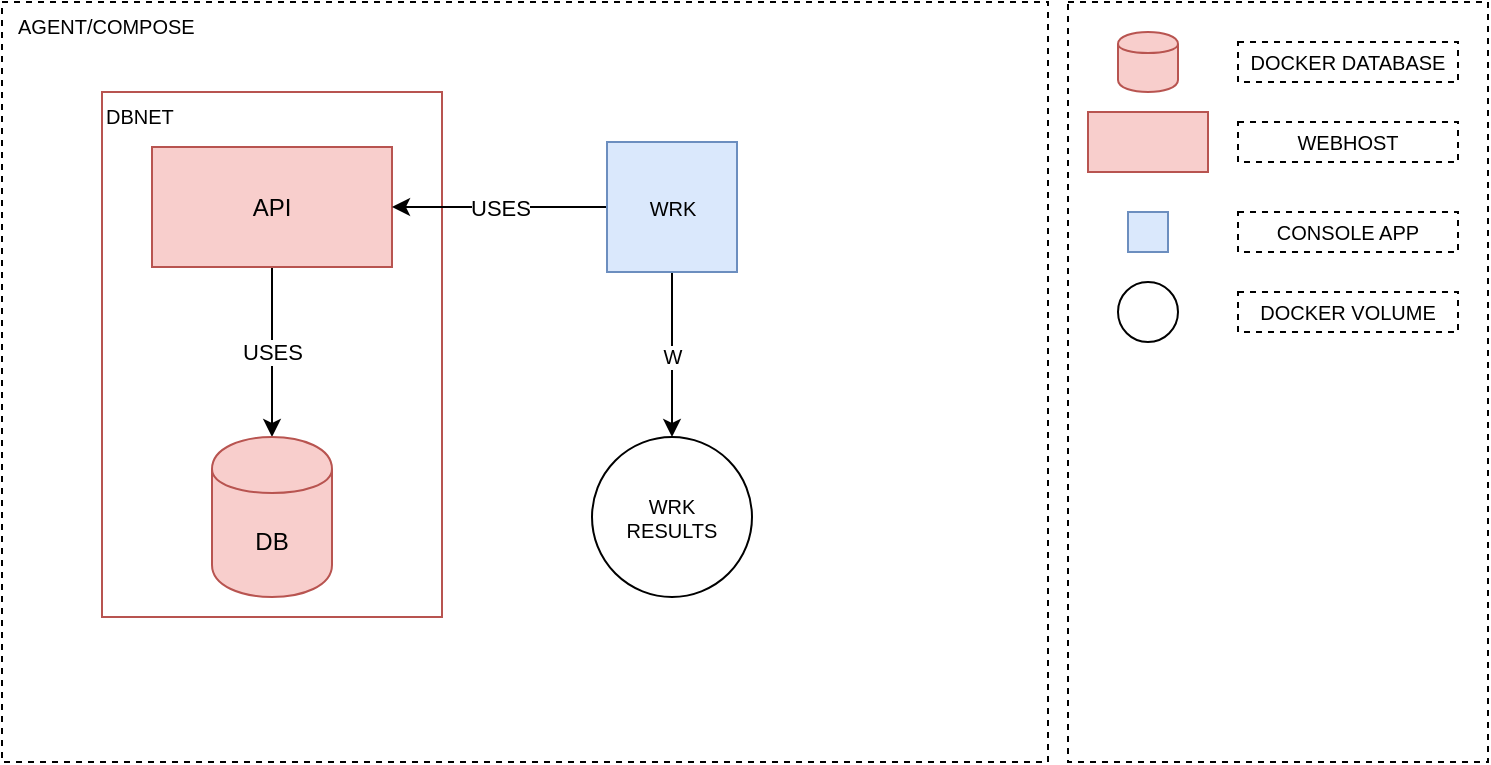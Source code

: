 <mxfile version="12.6.5" type="device"><diagram id="VlPCqAMCAFBjUR5GGe-e" name="Page-1"><mxGraphModel dx="1086" dy="846" grid="1" gridSize="10" guides="1" tooltips="1" connect="1" arrows="1" fold="1" page="1" pageScale="1" pageWidth="850" pageHeight="1100" math="0" shadow="0"><root><mxCell id="0"/><mxCell id="1" parent="0"/><mxCell id="T6uNcxSyMV3f-XJsZI2h-1" value="AGENT/COMPOSE" style="rounded=0;whiteSpace=wrap;html=1;dashed=1;strokeColor=#000000;fillColor=none;fontSize=10;align=left;verticalAlign=top;spacingLeft=6;" vertex="1" parent="1"><mxGeometry x="60" y="50" width="523" height="380" as="geometry"/></mxCell><mxCell id="T6uNcxSyMV3f-XJsZI2h-2" value="" style="rounded=0;whiteSpace=wrap;html=1;dashed=1;strokeColor=#000000;fillColor=none;fontSize=10;align=center;" vertex="1" parent="1"><mxGeometry x="593" y="50" width="210" height="380" as="geometry"/></mxCell><mxCell id="T6uNcxSyMV3f-XJsZI2h-3" value="DBNET" style="rounded=0;whiteSpace=wrap;html=1;fillColor=none;strokeColor=#b85450;verticalAlign=top;align=left;fontSize=10;" vertex="1" parent="1"><mxGeometry x="110" y="95" width="170" height="262.5" as="geometry"/></mxCell><mxCell id="T6uNcxSyMV3f-XJsZI2h-4" value="USES" style="edgeStyle=orthogonalEdgeStyle;rounded=0;orthogonalLoop=1;jettySize=auto;html=1;" edge="1" parent="1" source="T6uNcxSyMV3f-XJsZI2h-5" target="T6uNcxSyMV3f-XJsZI2h-6"><mxGeometry relative="1" as="geometry"/></mxCell><mxCell id="T6uNcxSyMV3f-XJsZI2h-5" value="API" style="rounded=0;whiteSpace=wrap;html=1;fillColor=#f8cecc;strokeColor=#b85450;" vertex="1" parent="1"><mxGeometry x="135" y="122.5" width="120" height="60" as="geometry"/></mxCell><mxCell id="T6uNcxSyMV3f-XJsZI2h-6" value="DB" style="shape=cylinder;whiteSpace=wrap;html=1;boundedLbl=1;backgroundOutline=1;fillColor=#f8cecc;strokeColor=#b85450;" vertex="1" parent="1"><mxGeometry x="165" y="267.5" width="60" height="80" as="geometry"/></mxCell><mxCell id="T6uNcxSyMV3f-XJsZI2h-7" value="WRK&lt;br&gt;RESULTS" style="ellipse;whiteSpace=wrap;html=1;aspect=fixed;fillColor=none;fontSize=10;align=center;" vertex="1" parent="1"><mxGeometry x="355" y="267.5" width="80" height="80" as="geometry"/></mxCell><mxCell id="T6uNcxSyMV3f-XJsZI2h-8" value="" style="shape=cylinder;whiteSpace=wrap;html=1;boundedLbl=1;backgroundOutline=1;fillColor=#f8cecc;fontSize=10;align=center;strokeColor=#b85450;" vertex="1" parent="1"><mxGeometry x="618" y="65" width="30" height="30" as="geometry"/></mxCell><mxCell id="T6uNcxSyMV3f-XJsZI2h-9" value="DOCKER DATABASE" style="text;html=1;strokeColor=#000000;fillColor=none;align=center;verticalAlign=middle;whiteSpace=wrap;rounded=0;fontSize=10;dashed=1;" vertex="1" parent="1"><mxGeometry x="678" y="70" width="110" height="20" as="geometry"/></mxCell><mxCell id="T6uNcxSyMV3f-XJsZI2h-10" value="" style="rounded=0;whiteSpace=wrap;html=1;fillColor=#f8cecc;strokeColor=#b85450;" vertex="1" parent="1"><mxGeometry x="603" y="105" width="60" height="30" as="geometry"/></mxCell><mxCell id="T6uNcxSyMV3f-XJsZI2h-11" style="edgeStyle=orthogonalEdgeStyle;rounded=0;orthogonalLoop=1;jettySize=auto;html=1;exitX=0.5;exitY=1;exitDx=0;exitDy=0;fontSize=10;" edge="1" parent="1" source="T6uNcxSyMV3f-XJsZI2h-9" target="T6uNcxSyMV3f-XJsZI2h-9"><mxGeometry relative="1" as="geometry"/></mxCell><mxCell id="T6uNcxSyMV3f-XJsZI2h-12" value="WEBHOST" style="text;html=1;strokeColor=#000000;fillColor=none;align=center;verticalAlign=middle;whiteSpace=wrap;rounded=0;fontSize=10;dashed=1;" vertex="1" parent="1"><mxGeometry x="678" y="110" width="110" height="20" as="geometry"/></mxCell><mxCell id="T6uNcxSyMV3f-XJsZI2h-13" value="" style="rounded=0;whiteSpace=wrap;html=1;fillColor=#dae8fc;fontSize=10;align=center;strokeColor=#6c8ebf;" vertex="1" parent="1"><mxGeometry x="623" y="155" width="20" height="20" as="geometry"/></mxCell><mxCell id="T6uNcxSyMV3f-XJsZI2h-14" value="CONSOLE APP" style="text;html=1;strokeColor=#000000;fillColor=none;align=center;verticalAlign=middle;whiteSpace=wrap;rounded=0;fontSize=10;dashed=1;" vertex="1" parent="1"><mxGeometry x="678" y="155" width="110" height="20" as="geometry"/></mxCell><mxCell id="T6uNcxSyMV3f-XJsZI2h-15" value="" style="ellipse;whiteSpace=wrap;html=1;aspect=fixed;fillColor=none;fontSize=10;align=center;" vertex="1" parent="1"><mxGeometry x="618" y="190" width="30" height="30" as="geometry"/></mxCell><mxCell id="T6uNcxSyMV3f-XJsZI2h-16" value="DOCKER VOLUME" style="text;html=1;strokeColor=#000000;fillColor=none;align=center;verticalAlign=middle;whiteSpace=wrap;rounded=0;fontSize=10;dashed=1;" vertex="1" parent="1"><mxGeometry x="678" y="195" width="110" height="20" as="geometry"/></mxCell><mxCell id="T6uNcxSyMV3f-XJsZI2h-22" value="W" style="edgeStyle=orthogonalEdgeStyle;rounded=0;orthogonalLoop=1;jettySize=auto;html=1;fontSize=10;" edge="1" parent="1" source="T6uNcxSyMV3f-XJsZI2h-23" target="T6uNcxSyMV3f-XJsZI2h-7"><mxGeometry relative="1" as="geometry"/></mxCell><mxCell id="T6uNcxSyMV3f-XJsZI2h-24" value="USES" style="edgeStyle=orthogonalEdgeStyle;rounded=0;orthogonalLoop=1;jettySize=auto;html=1;" edge="1" parent="1" source="T6uNcxSyMV3f-XJsZI2h-23" target="T6uNcxSyMV3f-XJsZI2h-5"><mxGeometry relative="1" as="geometry"/></mxCell><mxCell id="T6uNcxSyMV3f-XJsZI2h-23" value="WRK" style="rounded=0;whiteSpace=wrap;html=1;fillColor=#dae8fc;fontSize=10;align=center;strokeColor=#6c8ebf;" vertex="1" parent="1"><mxGeometry x="362.5" y="120" width="65" height="65" as="geometry"/></mxCell></root></mxGraphModel></diagram></mxfile>